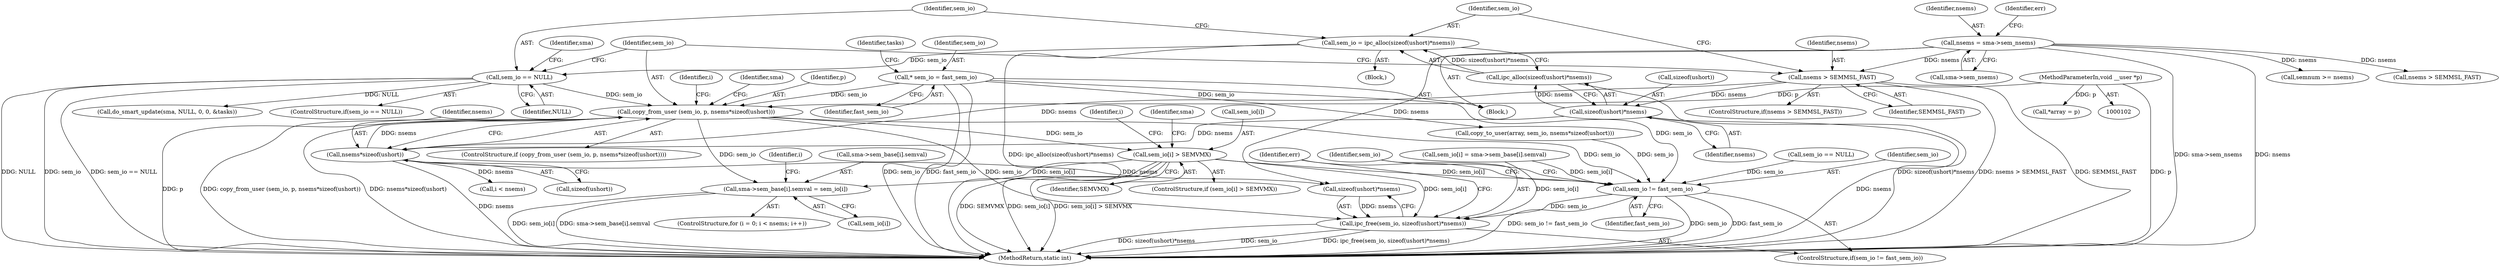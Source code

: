 digraph "0_linux_6062a8dc0517bce23e3c2f7d2fea5e22411269a3_12@API" {
"1000312" [label="(Call,copy_from_user (sem_io, p, nsems*sizeof(ushort)))"];
"1000302" [label="(Call,sem_io == NULL)"];
"1000294" [label="(Call,sem_io = ipc_alloc(sizeof(ushort)*nsems))"];
"1000296" [label="(Call,ipc_alloc(sizeof(ushort)*nsems))"];
"1000297" [label="(Call,sizeof(ushort)*nsems)"];
"1000290" [label="(Call,nsems > SEMMSL_FAST)"];
"1000136" [label="(Call,nsems = sma->sem_nsems)"];
"1000115" [label="(Call,* sem_io = fast_sem_io)"];
"1000107" [label="(MethodParameterIn,void __user *p)"];
"1000315" [label="(Call,nsems*sizeof(ushort))"];
"1000338" [label="(Call,sem_io[i] > SEMVMX)"];
"1000378" [label="(Call,sma->sem_base[i].semval = sem_io[i])"];
"1000499" [label="(Call,sem_io != fast_sem_io)"];
"1000502" [label="(Call,ipc_free(sem_io, sizeof(ushort)*nsems))"];
"1000116" [label="(Identifier,sem_io)"];
"1000294" [label="(Call,sem_io = ipc_alloc(sizeof(ushort)*nsems))"];
"1000338" [label="(Call,sem_io[i] > SEMVMX)"];
"1000438" [label="(Call,semnum >= nsems)"];
"1000378" [label="(Call,sma->sem_base[i].semval = sem_io[i])"];
"1000289" [label="(ControlStructure,if(nsems > SEMMSL_FAST))"];
"1000137" [label="(Identifier,nsems)"];
"1000321" [label="(Identifier,sma)"];
"1000499" [label="(Call,sem_io != fast_sem_io)"];
"1000329" [label="(Identifier,i)"];
"1000291" [label="(Identifier,nsems)"];
"1000313" [label="(Identifier,sem_io)"];
"1000200" [label="(Call,sem_io == NULL)"];
"1000186" [label="(Call,nsems > SEMMSL_FAST)"];
"1000509" [label="(Identifier,err)"];
"1000295" [label="(Identifier,sem_io)"];
"1000342" [label="(Identifier,SEMVMX)"];
"1000296" [label="(Call,ipc_alloc(sizeof(ushort)*nsems))"];
"1000314" [label="(Identifier,p)"];
"1000115" [label="(Call,* sem_io = fast_sem_io)"];
"1000386" [label="(Call,sem_io[i])"];
"1000337" [label="(ControlStructure,if (sem_io[i] > SEMVMX))"];
"1000503" [label="(Identifier,sem_io)"];
"1000292" [label="(Identifier,SEMMSL_FAST)"];
"1000142" [label="(Identifier,err)"];
"1000335" [label="(Identifier,i)"];
"1000377" [label="(Identifier,i)"];
"1000315" [label="(Call,nsems*sizeof(ushort))"];
"1000418" [label="(Call,do_smart_update(sma, NULL, 0, 0, &tasks))"];
"1000369" [label="(ControlStructure,for (i = 0; i < nsems; i++))"];
"1000311" [label="(ControlStructure,if (copy_from_user (sem_io, p, nsems*sizeof(ushort))))"];
"1000138" [label="(Call,sma->sem_nsems)"];
"1000108" [label="(Block,)"];
"1000510" [label="(MethodReturn,static int)"];
"1000500" [label="(Identifier,sem_io)"];
"1000345" [label="(Identifier,sma)"];
"1000498" [label="(ControlStructure,if(sem_io != fast_sem_io))"];
"1000302" [label="(Call,sem_io == NULL)"];
"1000117" [label="(Identifier,fast_sem_io)"];
"1000501" [label="(Identifier,fast_sem_io)"];
"1000244" [label="(Call,sem_io[i] = sma->sem_base[i].semval)"];
"1000107" [label="(MethodParameterIn,void __user *p)"];
"1000301" [label="(ControlStructure,if(sem_io == NULL))"];
"1000290" [label="(Call,nsems > SEMMSL_FAST)"];
"1000121" [label="(Identifier,tasks)"];
"1000331" [label="(Call,i < nsems)"];
"1000502" [label="(Call,ipc_free(sem_io, sizeof(ushort)*nsems))"];
"1000298" [label="(Call,sizeof(ushort))"];
"1000312" [label="(Call,copy_from_user (sem_io, p, nsems*sizeof(ushort)))"];
"1000297" [label="(Call,sizeof(ushort)*nsems)"];
"1000300" [label="(Identifier,nsems)"];
"1000303" [label="(Identifier,sem_io)"];
"1000293" [label="(Block,)"];
"1000304" [label="(Identifier,NULL)"];
"1000504" [label="(Call,sizeof(ushort)*nsems)"];
"1000317" [label="(Call,sizeof(ushort))"];
"1000307" [label="(Identifier,sma)"];
"1000181" [label="(Call,*array = p)"];
"1000316" [label="(Identifier,nsems)"];
"1000339" [label="(Call,sem_io[i])"];
"1000379" [label="(Call,sma->sem_base[i].semval)"];
"1000263" [label="(Call,copy_to_user(array, sem_io, nsems*sizeof(ushort)))"];
"1000136" [label="(Call,nsems = sma->sem_nsems)"];
"1000312" -> "1000311"  [label="AST: "];
"1000312" -> "1000315"  [label="CFG: "];
"1000313" -> "1000312"  [label="AST: "];
"1000314" -> "1000312"  [label="AST: "];
"1000315" -> "1000312"  [label="AST: "];
"1000321" -> "1000312"  [label="CFG: "];
"1000329" -> "1000312"  [label="CFG: "];
"1000312" -> "1000510"  [label="DDG: copy_from_user (sem_io, p, nsems*sizeof(ushort))"];
"1000312" -> "1000510"  [label="DDG: nsems*sizeof(ushort)"];
"1000312" -> "1000510"  [label="DDG: p"];
"1000302" -> "1000312"  [label="DDG: sem_io"];
"1000115" -> "1000312"  [label="DDG: sem_io"];
"1000107" -> "1000312"  [label="DDG: p"];
"1000315" -> "1000312"  [label="DDG: nsems"];
"1000312" -> "1000338"  [label="DDG: sem_io"];
"1000312" -> "1000378"  [label="DDG: sem_io"];
"1000312" -> "1000499"  [label="DDG: sem_io"];
"1000312" -> "1000502"  [label="DDG: sem_io"];
"1000302" -> "1000301"  [label="AST: "];
"1000302" -> "1000304"  [label="CFG: "];
"1000303" -> "1000302"  [label="AST: "];
"1000304" -> "1000302"  [label="AST: "];
"1000307" -> "1000302"  [label="CFG: "];
"1000313" -> "1000302"  [label="CFG: "];
"1000302" -> "1000510"  [label="DDG: NULL"];
"1000302" -> "1000510"  [label="DDG: sem_io"];
"1000302" -> "1000510"  [label="DDG: sem_io == NULL"];
"1000294" -> "1000302"  [label="DDG: sem_io"];
"1000302" -> "1000418"  [label="DDG: NULL"];
"1000294" -> "1000293"  [label="AST: "];
"1000294" -> "1000296"  [label="CFG: "];
"1000295" -> "1000294"  [label="AST: "];
"1000296" -> "1000294"  [label="AST: "];
"1000303" -> "1000294"  [label="CFG: "];
"1000294" -> "1000510"  [label="DDG: ipc_alloc(sizeof(ushort)*nsems)"];
"1000296" -> "1000294"  [label="DDG: sizeof(ushort)*nsems"];
"1000296" -> "1000297"  [label="CFG: "];
"1000297" -> "1000296"  [label="AST: "];
"1000296" -> "1000510"  [label="DDG: sizeof(ushort)*nsems"];
"1000297" -> "1000296"  [label="DDG: nsems"];
"1000297" -> "1000300"  [label="CFG: "];
"1000298" -> "1000297"  [label="AST: "];
"1000300" -> "1000297"  [label="AST: "];
"1000297" -> "1000510"  [label="DDG: nsems"];
"1000290" -> "1000297"  [label="DDG: nsems"];
"1000297" -> "1000315"  [label="DDG: nsems"];
"1000290" -> "1000289"  [label="AST: "];
"1000290" -> "1000292"  [label="CFG: "];
"1000291" -> "1000290"  [label="AST: "];
"1000292" -> "1000290"  [label="AST: "];
"1000295" -> "1000290"  [label="CFG: "];
"1000313" -> "1000290"  [label="CFG: "];
"1000290" -> "1000510"  [label="DDG: SEMMSL_FAST"];
"1000290" -> "1000510"  [label="DDG: nsems > SEMMSL_FAST"];
"1000136" -> "1000290"  [label="DDG: nsems"];
"1000290" -> "1000315"  [label="DDG: nsems"];
"1000136" -> "1000108"  [label="AST: "];
"1000136" -> "1000138"  [label="CFG: "];
"1000137" -> "1000136"  [label="AST: "];
"1000138" -> "1000136"  [label="AST: "];
"1000142" -> "1000136"  [label="CFG: "];
"1000136" -> "1000510"  [label="DDG: sma->sem_nsems"];
"1000136" -> "1000510"  [label="DDG: nsems"];
"1000136" -> "1000186"  [label="DDG: nsems"];
"1000136" -> "1000438"  [label="DDG: nsems"];
"1000136" -> "1000504"  [label="DDG: nsems"];
"1000115" -> "1000108"  [label="AST: "];
"1000115" -> "1000117"  [label="CFG: "];
"1000116" -> "1000115"  [label="AST: "];
"1000117" -> "1000115"  [label="AST: "];
"1000121" -> "1000115"  [label="CFG: "];
"1000115" -> "1000510"  [label="DDG: fast_sem_io"];
"1000115" -> "1000510"  [label="DDG: sem_io"];
"1000115" -> "1000263"  [label="DDG: sem_io"];
"1000115" -> "1000499"  [label="DDG: sem_io"];
"1000107" -> "1000102"  [label="AST: "];
"1000107" -> "1000510"  [label="DDG: p"];
"1000107" -> "1000181"  [label="DDG: p"];
"1000315" -> "1000317"  [label="CFG: "];
"1000316" -> "1000315"  [label="AST: "];
"1000317" -> "1000315"  [label="AST: "];
"1000315" -> "1000510"  [label="DDG: nsems"];
"1000315" -> "1000331"  [label="DDG: nsems"];
"1000315" -> "1000504"  [label="DDG: nsems"];
"1000338" -> "1000337"  [label="AST: "];
"1000338" -> "1000342"  [label="CFG: "];
"1000339" -> "1000338"  [label="AST: "];
"1000342" -> "1000338"  [label="AST: "];
"1000345" -> "1000338"  [label="CFG: "];
"1000335" -> "1000338"  [label="CFG: "];
"1000338" -> "1000510"  [label="DDG: sem_io[i]"];
"1000338" -> "1000510"  [label="DDG: sem_io[i] > SEMVMX"];
"1000338" -> "1000510"  [label="DDG: SEMVMX"];
"1000338" -> "1000378"  [label="DDG: sem_io[i]"];
"1000338" -> "1000499"  [label="DDG: sem_io[i]"];
"1000338" -> "1000502"  [label="DDG: sem_io[i]"];
"1000378" -> "1000369"  [label="AST: "];
"1000378" -> "1000386"  [label="CFG: "];
"1000379" -> "1000378"  [label="AST: "];
"1000386" -> "1000378"  [label="AST: "];
"1000377" -> "1000378"  [label="CFG: "];
"1000378" -> "1000510"  [label="DDG: sma->sem_base[i].semval"];
"1000378" -> "1000510"  [label="DDG: sem_io[i]"];
"1000499" -> "1000498"  [label="AST: "];
"1000499" -> "1000501"  [label="CFG: "];
"1000500" -> "1000499"  [label="AST: "];
"1000501" -> "1000499"  [label="AST: "];
"1000503" -> "1000499"  [label="CFG: "];
"1000509" -> "1000499"  [label="CFG: "];
"1000499" -> "1000510"  [label="DDG: sem_io != fast_sem_io"];
"1000499" -> "1000510"  [label="DDG: sem_io"];
"1000499" -> "1000510"  [label="DDG: fast_sem_io"];
"1000200" -> "1000499"  [label="DDG: sem_io"];
"1000263" -> "1000499"  [label="DDG: sem_io"];
"1000244" -> "1000499"  [label="DDG: sem_io[i]"];
"1000499" -> "1000502"  [label="DDG: sem_io"];
"1000502" -> "1000498"  [label="AST: "];
"1000502" -> "1000504"  [label="CFG: "];
"1000503" -> "1000502"  [label="AST: "];
"1000504" -> "1000502"  [label="AST: "];
"1000509" -> "1000502"  [label="CFG: "];
"1000502" -> "1000510"  [label="DDG: sem_io"];
"1000502" -> "1000510"  [label="DDG: ipc_free(sem_io, sizeof(ushort)*nsems)"];
"1000502" -> "1000510"  [label="DDG: sizeof(ushort)*nsems"];
"1000244" -> "1000502"  [label="DDG: sem_io[i]"];
"1000504" -> "1000502"  [label="DDG: nsems"];
}
